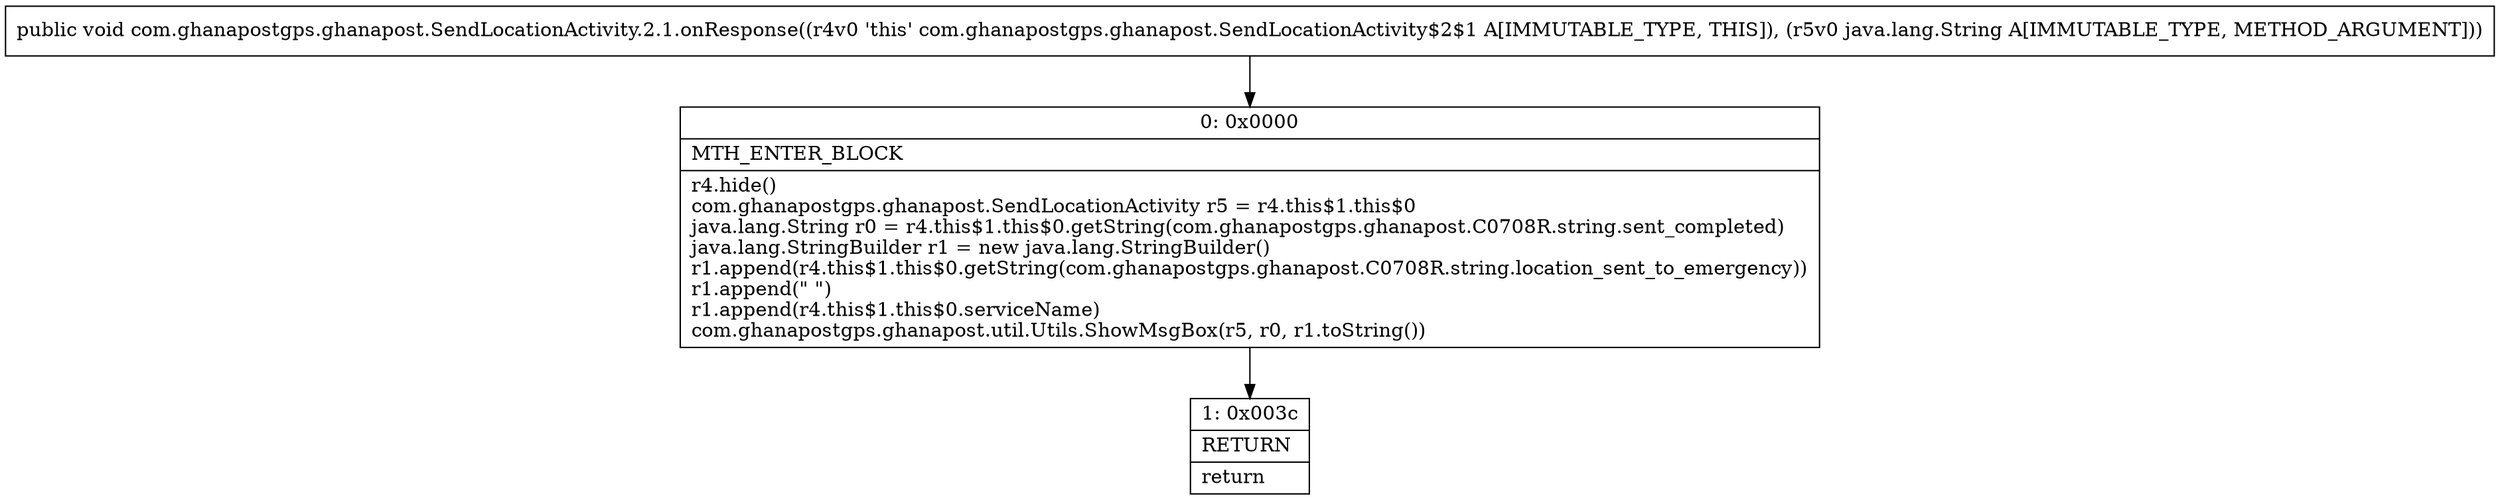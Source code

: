 digraph "CFG forcom.ghanapostgps.ghanapost.SendLocationActivity.2.1.onResponse(Ljava\/lang\/String;)V" {
Node_0 [shape=record,label="{0\:\ 0x0000|MTH_ENTER_BLOCK\l|r4.hide()\lcom.ghanapostgps.ghanapost.SendLocationActivity r5 = r4.this$1.this$0\ljava.lang.String r0 = r4.this$1.this$0.getString(com.ghanapostgps.ghanapost.C0708R.string.sent_completed)\ljava.lang.StringBuilder r1 = new java.lang.StringBuilder()\lr1.append(r4.this$1.this$0.getString(com.ghanapostgps.ghanapost.C0708R.string.location_sent_to_emergency))\lr1.append(\" \")\lr1.append(r4.this$1.this$0.serviceName)\lcom.ghanapostgps.ghanapost.util.Utils.ShowMsgBox(r5, r0, r1.toString())\l}"];
Node_1 [shape=record,label="{1\:\ 0x003c|RETURN\l|return\l}"];
MethodNode[shape=record,label="{public void com.ghanapostgps.ghanapost.SendLocationActivity.2.1.onResponse((r4v0 'this' com.ghanapostgps.ghanapost.SendLocationActivity$2$1 A[IMMUTABLE_TYPE, THIS]), (r5v0 java.lang.String A[IMMUTABLE_TYPE, METHOD_ARGUMENT])) }"];
MethodNode -> Node_0;
Node_0 -> Node_1;
}

